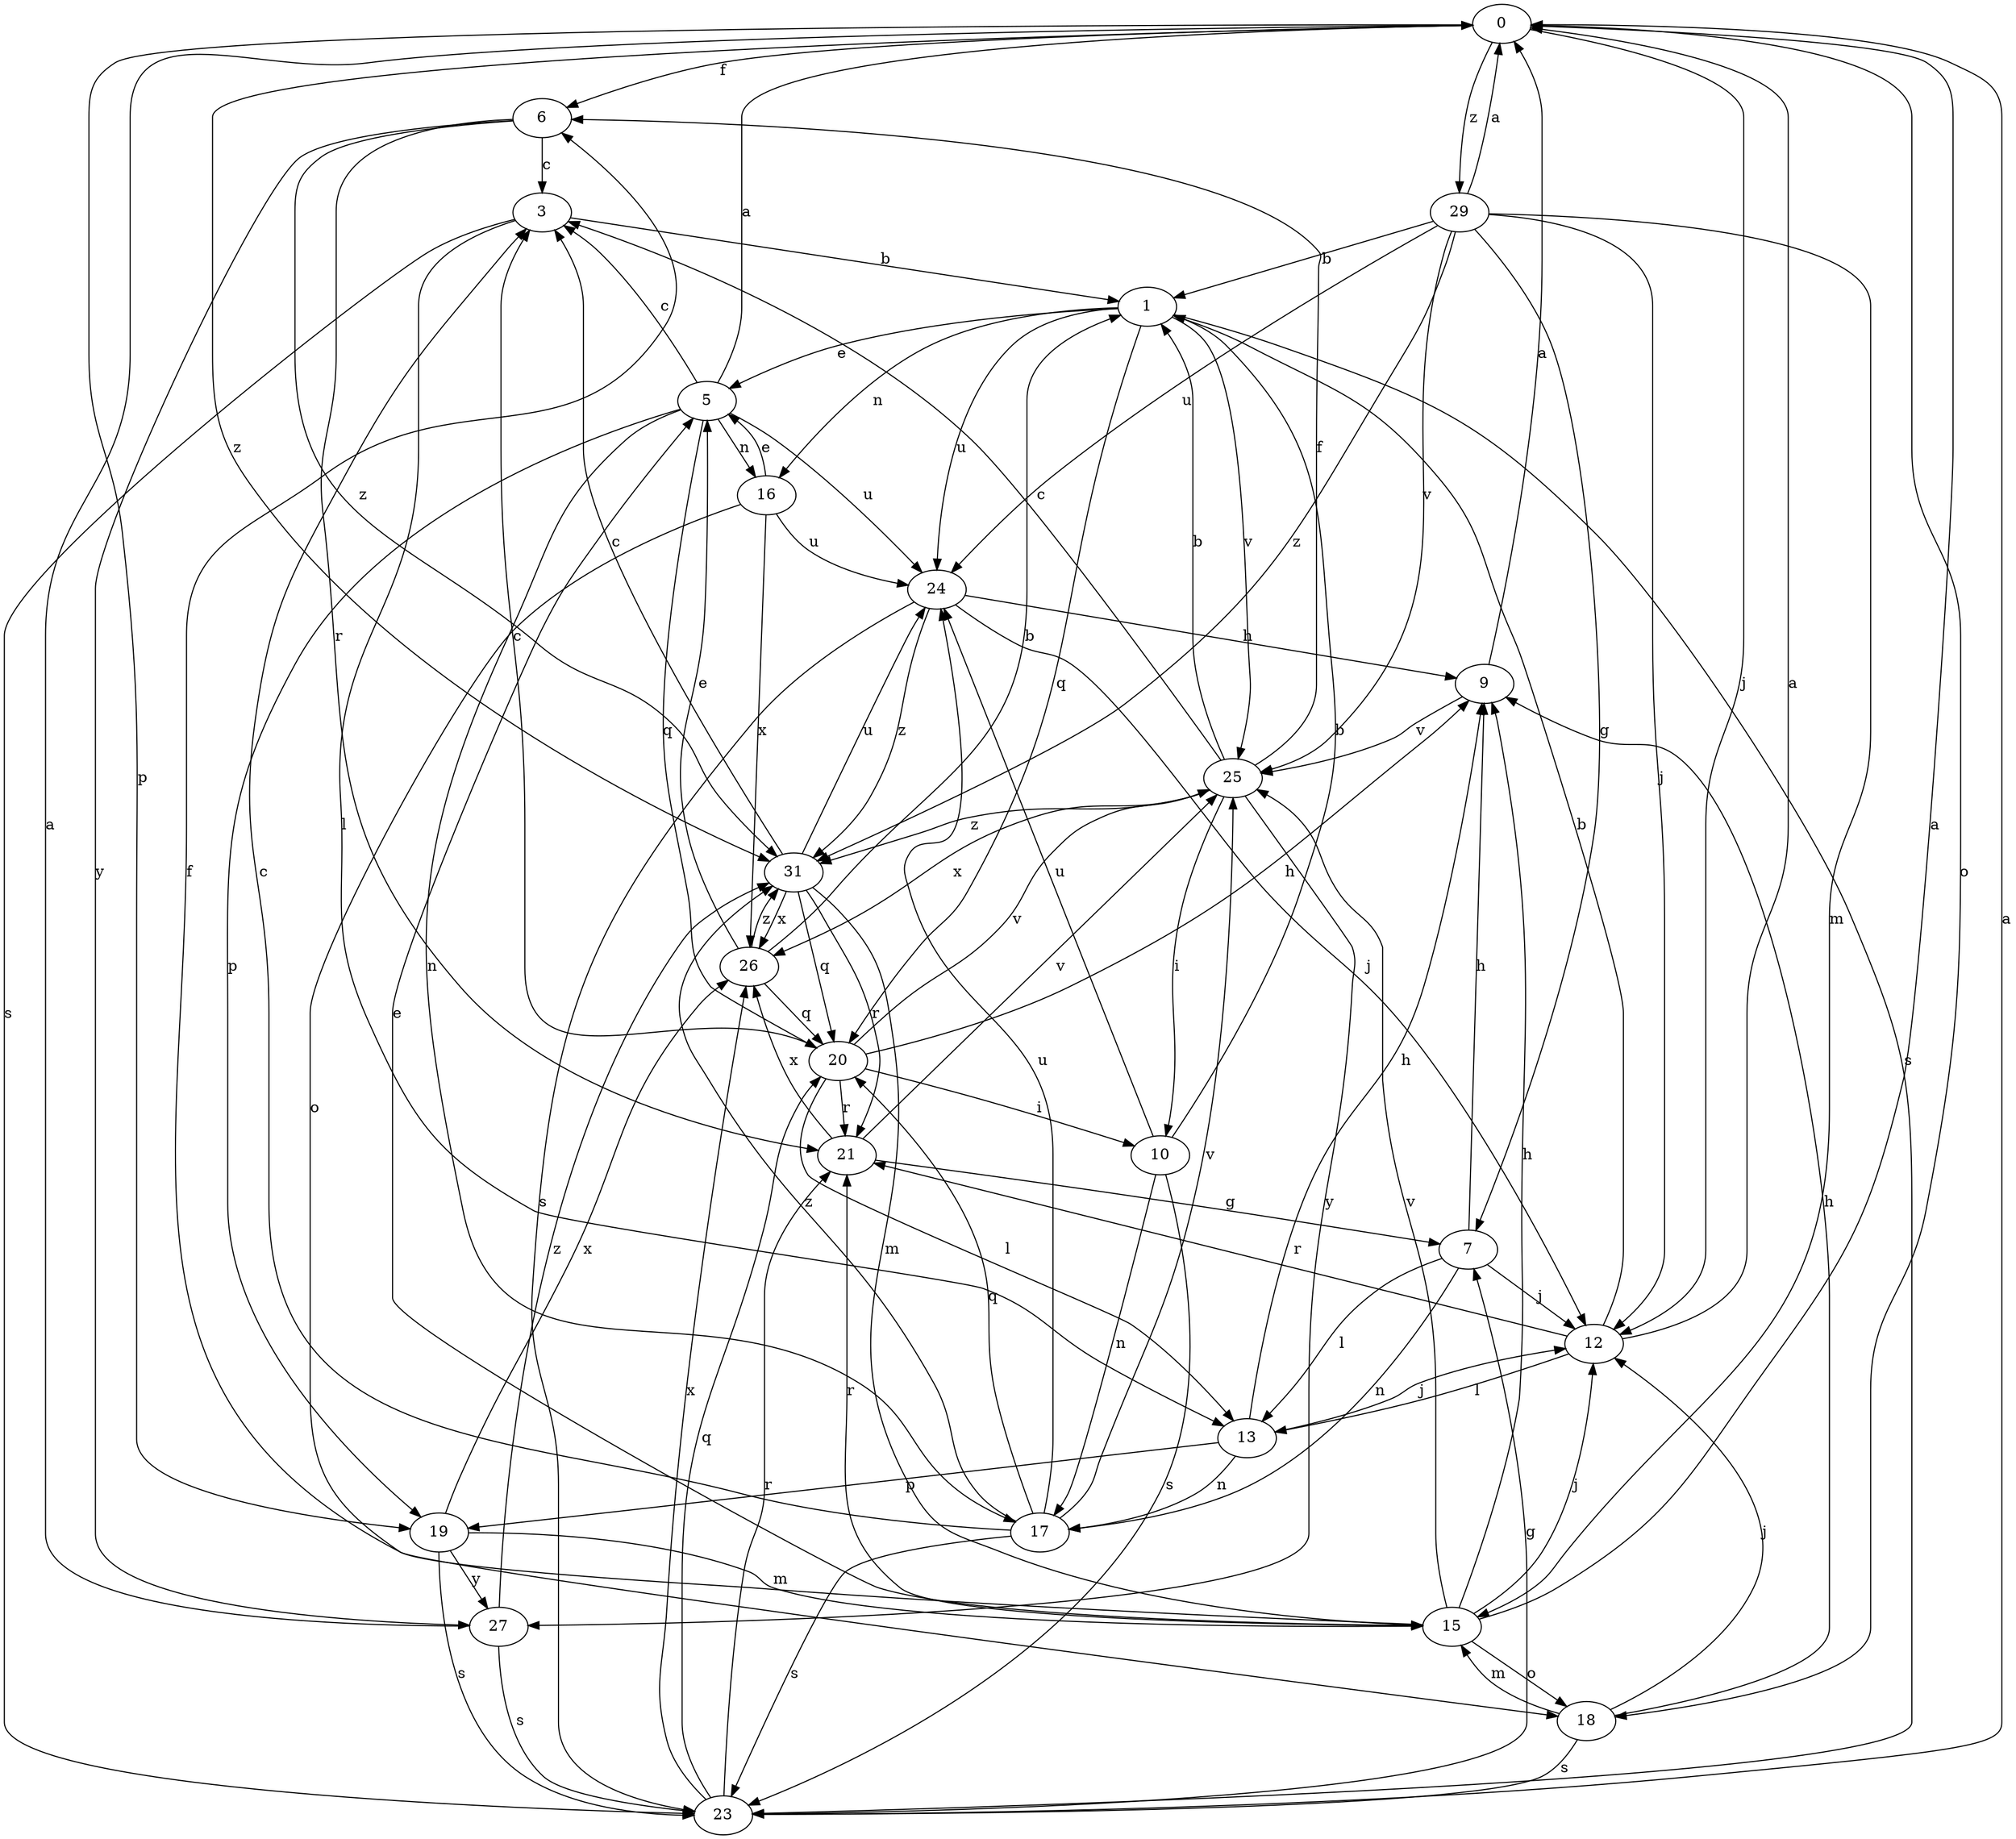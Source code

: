 strict digraph  {
0;
1;
3;
5;
6;
7;
9;
10;
12;
13;
15;
16;
17;
18;
19;
20;
21;
23;
24;
25;
26;
27;
29;
31;
0 -> 6  [label=f];
0 -> 12  [label=j];
0 -> 18  [label=o];
0 -> 19  [label=p];
0 -> 29  [label=z];
0 -> 31  [label=z];
1 -> 5  [label=e];
1 -> 16  [label=n];
1 -> 20  [label=q];
1 -> 23  [label=s];
1 -> 24  [label=u];
1 -> 25  [label=v];
3 -> 1  [label=b];
3 -> 13  [label=l];
3 -> 23  [label=s];
5 -> 0  [label=a];
5 -> 3  [label=c];
5 -> 16  [label=n];
5 -> 17  [label=n];
5 -> 19  [label=p];
5 -> 20  [label=q];
5 -> 24  [label=u];
6 -> 3  [label=c];
6 -> 21  [label=r];
6 -> 27  [label=y];
6 -> 31  [label=z];
7 -> 9  [label=h];
7 -> 12  [label=j];
7 -> 13  [label=l];
7 -> 17  [label=n];
9 -> 0  [label=a];
9 -> 25  [label=v];
10 -> 1  [label=b];
10 -> 17  [label=n];
10 -> 23  [label=s];
10 -> 24  [label=u];
12 -> 0  [label=a];
12 -> 1  [label=b];
12 -> 13  [label=l];
12 -> 21  [label=r];
13 -> 9  [label=h];
13 -> 12  [label=j];
13 -> 17  [label=n];
13 -> 19  [label=p];
15 -> 0  [label=a];
15 -> 5  [label=e];
15 -> 6  [label=f];
15 -> 9  [label=h];
15 -> 12  [label=j];
15 -> 18  [label=o];
15 -> 21  [label=r];
15 -> 25  [label=v];
16 -> 5  [label=e];
16 -> 18  [label=o];
16 -> 24  [label=u];
16 -> 26  [label=x];
17 -> 3  [label=c];
17 -> 20  [label=q];
17 -> 23  [label=s];
17 -> 24  [label=u];
17 -> 25  [label=v];
17 -> 31  [label=z];
18 -> 9  [label=h];
18 -> 12  [label=j];
18 -> 15  [label=m];
18 -> 23  [label=s];
19 -> 15  [label=m];
19 -> 23  [label=s];
19 -> 26  [label=x];
19 -> 27  [label=y];
20 -> 3  [label=c];
20 -> 9  [label=h];
20 -> 10  [label=i];
20 -> 13  [label=l];
20 -> 21  [label=r];
20 -> 25  [label=v];
21 -> 7  [label=g];
21 -> 25  [label=v];
21 -> 26  [label=x];
23 -> 0  [label=a];
23 -> 7  [label=g];
23 -> 20  [label=q];
23 -> 21  [label=r];
23 -> 26  [label=x];
24 -> 9  [label=h];
24 -> 12  [label=j];
24 -> 23  [label=s];
24 -> 31  [label=z];
25 -> 1  [label=b];
25 -> 3  [label=c];
25 -> 6  [label=f];
25 -> 10  [label=i];
25 -> 26  [label=x];
25 -> 27  [label=y];
25 -> 31  [label=z];
26 -> 1  [label=b];
26 -> 5  [label=e];
26 -> 20  [label=q];
26 -> 31  [label=z];
27 -> 0  [label=a];
27 -> 23  [label=s];
27 -> 31  [label=z];
29 -> 0  [label=a];
29 -> 1  [label=b];
29 -> 7  [label=g];
29 -> 12  [label=j];
29 -> 15  [label=m];
29 -> 24  [label=u];
29 -> 25  [label=v];
29 -> 31  [label=z];
31 -> 3  [label=c];
31 -> 15  [label=m];
31 -> 20  [label=q];
31 -> 21  [label=r];
31 -> 24  [label=u];
31 -> 26  [label=x];
}
